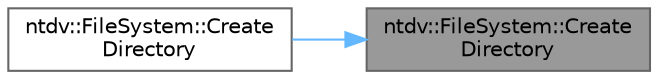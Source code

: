 digraph "ntdv::FileSystem::CreateDirectory"
{
 // LATEX_PDF_SIZE
  bgcolor="transparent";
  edge [fontname=Helvetica,fontsize=10,labelfontname=Helvetica,labelfontsize=10];
  node [fontname=Helvetica,fontsize=10,shape=box,height=0.2,width=0.4];
  rankdir="RL";
  Node1 [id="Node000001",label="ntdv::FileSystem::Create\lDirectory",height=0.2,width=0.4,color="gray40", fillcolor="grey60", style="filled", fontcolor="black",tooltip=" "];
  Node1 -> Node2 [id="edge1_Node000001_Node000002",dir="back",color="steelblue1",style="solid",tooltip=" "];
  Node2 [id="Node000002",label="ntdv::FileSystem::Create\lDirectory",height=0.2,width=0.4,color="grey40", fillcolor="white", style="filled",URL="$classntdv_1_1_file_system.html#a9528a46b80703a37f7987d0fb3f3cd24",tooltip=" "];
}
